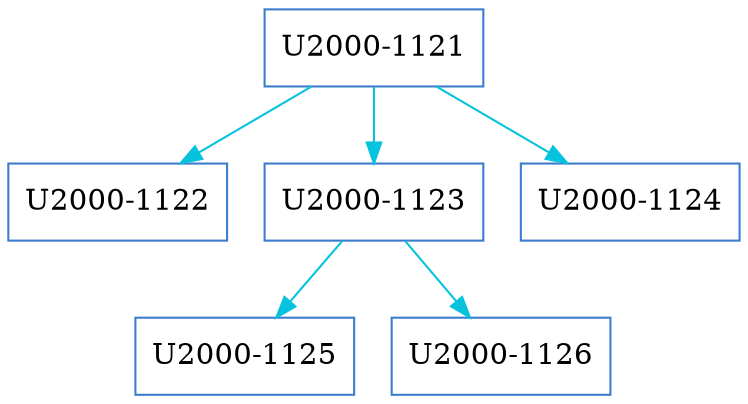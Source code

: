digraph G {
	graph [fontname="PT Mono"];
	node [label="\N", color="#3C7CCC", shape=record];
	edge [color="#05c3de"];
	graph [bb="0,0,294,186"];
	"U2000-1121" [label="U2000-1121", pos="147,167", rects="103.87,149,190.13,185", width="1.1962", height="0.51389"];
	"U2000-1122" [label="U2000-1122", pos="43,93", rects="-0.12988,75,86.13,111", width="1.1962", height="0.51389"];
	"U2000-1123" [label="U2000-1123", pos="147,93", rects="103.87,75,190.13,111", width="1.1962", height="0.51389"];
	"U2000-1124" [label="U2000-1124", pos="251,93", rects="207.87,75,294.13,111", width="1.1962", height="0.51389"];
	"U2000-1125" [label="U2000-1125", pos="95,19", rects="51.87,1,138.13,37", width="1.1962", height="0.51389"];
	"U2000-1126" [label="U2000-1126", pos="199,19", rects="155.87,1,242.13,37", width="1.1962", height="0.51389"];
	"U2000-1121" -> "U2000-1122" [pos="e,67.83,111.19 122.35,148.94 108.6,139.41 91.266,127.41 76.314,117.06"];
	"U2000-1121" -> "U2000-1123" [pos="e,147,111.44 147,148.94 147,140.81 147,130.88 147,121.7"];
	"U2000-1121" -> "U2000-1124" [pos="e,226.17,111.19 171.65,148.94 185.4,139.41 202.73,127.41 217.69,117.06"];
	"U2000-1123" -> "U2000-1125" [pos="e,107.6,37.441 134.68,74.937 128.36,66.189 120.53,55.354 113.51,45.626"];
	"U2000-1123" -> "U2000-1126" [pos="e,186.4,37.441 159.32,74.937 165.64,66.189 173.47,55.354 180.49,45.626"];
}
